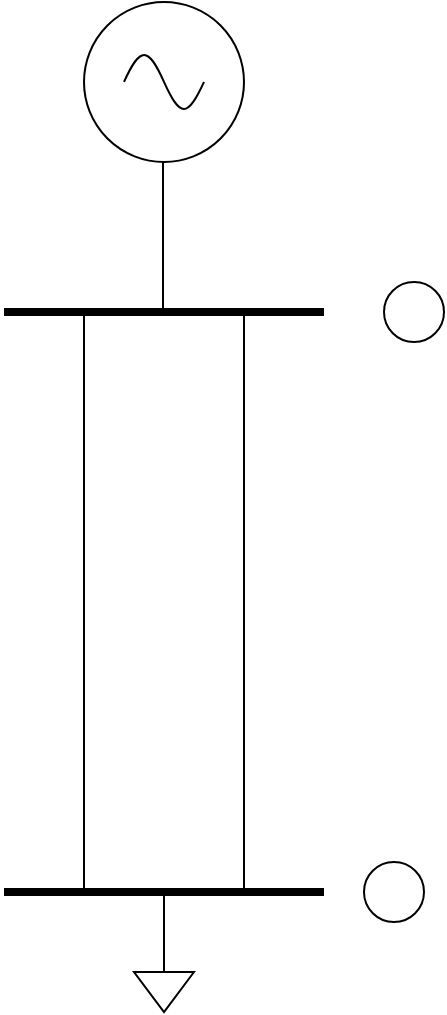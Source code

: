 <mxfile version="24.4.8" type="github">
  <diagram name="Page-1" id="16e2658f-23c8-b752-8be9-c03fbebb8bbe">
    <mxGraphModel dx="961" dy="546" grid="1" gridSize="10" guides="1" tooltips="1" connect="1" arrows="1" fold="1" page="1" pageScale="1" pageWidth="1100" pageHeight="850" background="none" math="0" shadow="0">
      <root>
        <mxCell id="0" />
        <mxCell id="1" parent="0" />
        <mxCell id="1f1E51N81fm3oBkGHURN-3" value="" style="ellipse;whiteSpace=wrap;html=1;aspect=fixed;labelBackgroundColor=none;" vertex="1" parent="1">
          <mxGeometry x="360" y="40" width="80" height="80" as="geometry" />
        </mxCell>
        <mxCell id="1f1E51N81fm3oBkGHURN-4" value="" style="endArrow=none;html=1;rounded=0;labelBackgroundColor=none;fontColor=default;" edge="1" parent="1" source="1f1E51N81fm3oBkGHURN-5">
          <mxGeometry width="50" height="50" relative="1" as="geometry">
            <mxPoint x="399.5" y="190" as="sourcePoint" />
            <mxPoint x="399.5" y="120" as="targetPoint" />
            <Array as="points">
              <mxPoint x="399.5" y="160" />
            </Array>
          </mxGeometry>
        </mxCell>
        <mxCell id="1f1E51N81fm3oBkGHURN-5" value="" style="line;strokeWidth=4;html=1;perimeter=backbonePerimeter;points=[];outlineConnect=0;labelBackgroundColor=none;" vertex="1" parent="1">
          <mxGeometry x="320" y="190" width="160" height="10" as="geometry" />
        </mxCell>
        <mxCell id="1f1E51N81fm3oBkGHURN-6" value="" style="endArrow=none;html=1;rounded=0;labelBackgroundColor=none;fontColor=default;" edge="1" parent="1" target="1f1E51N81fm3oBkGHURN-5">
          <mxGeometry width="50" height="50" relative="1" as="geometry">
            <mxPoint x="360" y="483.05" as="sourcePoint" />
            <mxPoint x="360" y="199.996" as="targetPoint" />
          </mxGeometry>
        </mxCell>
        <mxCell id="1f1E51N81fm3oBkGHURN-7" value="" style="endArrow=none;html=1;rounded=0;labelBackgroundColor=none;fontColor=default;" edge="1" parent="1" source="1f1E51N81fm3oBkGHURN-8" target="1f1E51N81fm3oBkGHURN-5">
          <mxGeometry width="50" height="50" relative="1" as="geometry">
            <mxPoint x="440" y="489.28" as="sourcePoint" />
            <mxPoint x="440" y="200.002" as="targetPoint" />
            <Array as="points">
              <mxPoint x="440" y="296.28" />
            </Array>
          </mxGeometry>
        </mxCell>
        <mxCell id="1f1E51N81fm3oBkGHURN-8" value="" style="line;strokeWidth=4;html=1;perimeter=backbonePerimeter;points=[];outlineConnect=0;labelBackgroundColor=none;" vertex="1" parent="1">
          <mxGeometry x="320" y="480" width="160" height="10" as="geometry" />
        </mxCell>
        <mxCell id="1f1E51N81fm3oBkGHURN-10" value="" style="triangle;whiteSpace=wrap;html=1;rotation=90;labelBackgroundColor=none;" vertex="1" parent="1">
          <mxGeometry x="390" y="520" width="20" height="30" as="geometry" />
        </mxCell>
        <mxCell id="1f1E51N81fm3oBkGHURN-11" value="" style="endArrow=none;html=1;rounded=0;exitX=0;exitY=0.5;exitDx=0;exitDy=0;labelBackgroundColor=none;fontColor=default;" edge="1" parent="1" source="1f1E51N81fm3oBkGHURN-10" target="1f1E51N81fm3oBkGHURN-8">
          <mxGeometry width="50" height="50" relative="1" as="geometry">
            <mxPoint x="400" y="520" as="sourcePoint" />
            <mxPoint x="400.12" y="490" as="targetPoint" />
          </mxGeometry>
        </mxCell>
        <mxCell id="1f1E51N81fm3oBkGHURN-12" value="" style="pointerEvents=1;verticalLabelPosition=bottom;shadow=0;dashed=0;align=center;html=1;verticalAlign=top;shape=mxgraph.electrical.waveforms.sine_wave;labelBackgroundColor=none;" vertex="1" parent="1">
          <mxGeometry x="380" y="61.91" width="40" height="36.18" as="geometry" />
        </mxCell>
        <mxCell id="1f1E51N81fm3oBkGHURN-13" value="" style="ellipse;whiteSpace=wrap;html=1;aspect=fixed;labelBackgroundColor=none;" vertex="1" parent="1">
          <mxGeometry x="510" y="180" width="30" height="30" as="geometry" />
        </mxCell>
        <mxCell id="1f1E51N81fm3oBkGHURN-15" value="" style="ellipse;whiteSpace=wrap;html=1;aspect=fixed;labelBackgroundColor=none;" vertex="1" parent="1">
          <mxGeometry x="500" y="470" width="30" height="30" as="geometry" />
        </mxCell>
      </root>
    </mxGraphModel>
  </diagram>
</mxfile>
